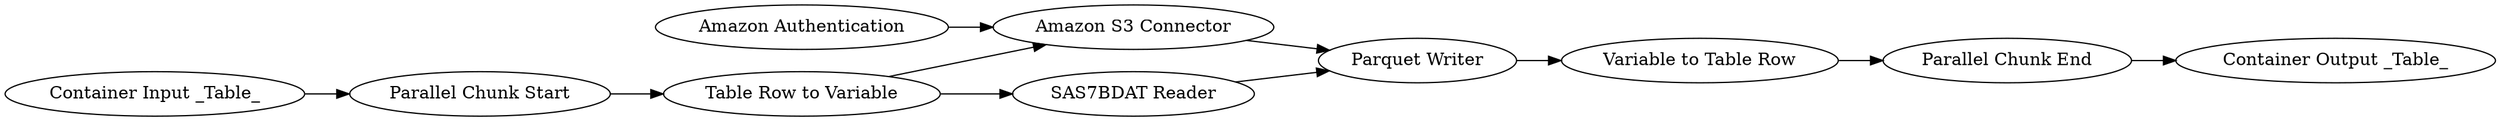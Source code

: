 digraph {
	23 -> 10
	26 -> 16
	13 -> 14
	10 -> 25
	14 -> 23
	17 -> 16
	16 -> 14
	26 -> 13
	11 -> 26
	24 -> 11
	16 [label="Amazon S3 Connector"]
	24 [label="Container Input _Table_"]
	13 [label="SAS7BDAT Reader"]
	11 [label="Parallel Chunk Start"]
	26 [label="Table Row to Variable"]
	23 [label="Variable to Table Row"]
	25 [label="Container Output _Table_"]
	14 [label="Parquet Writer"]
	17 [label="Amazon Authentication"]
	10 [label="Parallel Chunk End"]
	rankdir=LR
}
